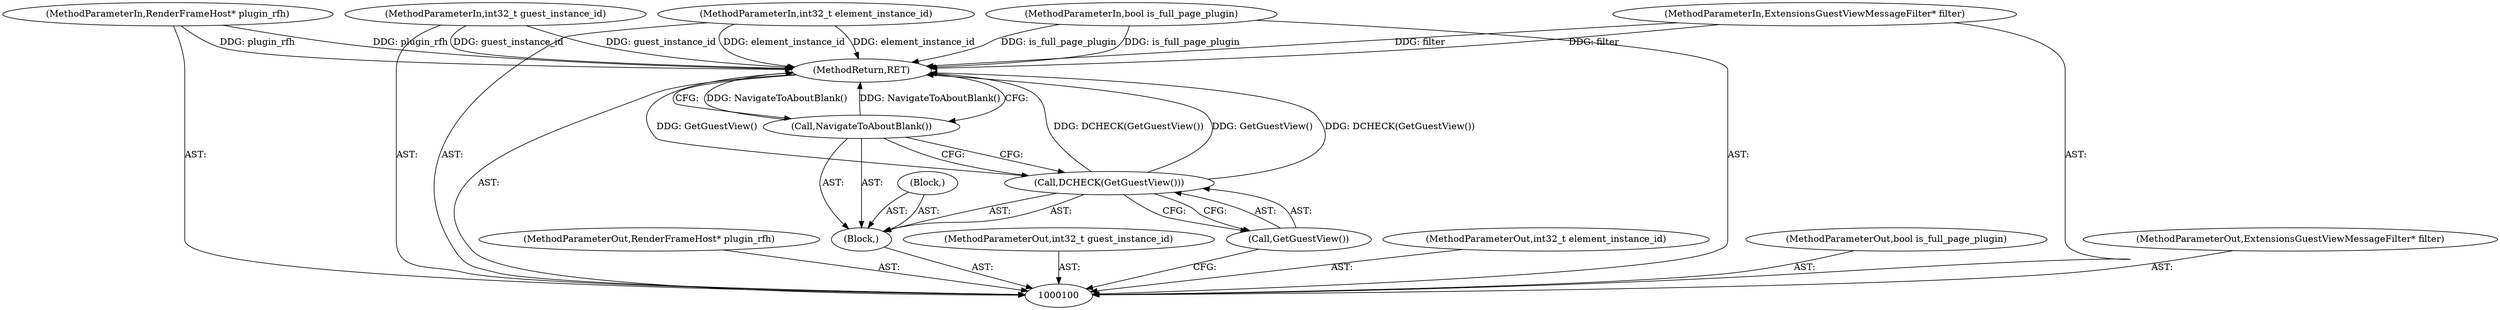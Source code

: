 digraph "1_Chrome_5bb223676defeba9c44a5ce42460c86e24561e73_5" {
"1000111" [label="(MethodReturn,RET)"];
"1000106" [label="(Block,)"];
"1000107" [label="(Call,DCHECK(GetGuestView()))"];
"1000108" [label="(Call,GetGuestView())"];
"1000109" [label="(Call,NavigateToAboutBlank())"];
"1000110" [label="(Block,)"];
"1000101" [label="(MethodParameterIn,RenderFrameHost* plugin_rfh)"];
"1000129" [label="(MethodParameterOut,RenderFrameHost* plugin_rfh)"];
"1000102" [label="(MethodParameterIn,int32_t guest_instance_id)"];
"1000130" [label="(MethodParameterOut,int32_t guest_instance_id)"];
"1000103" [label="(MethodParameterIn,int32_t element_instance_id)"];
"1000131" [label="(MethodParameterOut,int32_t element_instance_id)"];
"1000104" [label="(MethodParameterIn,bool is_full_page_plugin)"];
"1000132" [label="(MethodParameterOut,bool is_full_page_plugin)"];
"1000105" [label="(MethodParameterIn,ExtensionsGuestViewMessageFilter* filter)"];
"1000133" [label="(MethodParameterOut,ExtensionsGuestViewMessageFilter* filter)"];
"1000111" -> "1000100"  [label="AST: "];
"1000111" -> "1000109"  [label="CFG: "];
"1000107" -> "1000111"  [label="DDG: GetGuestView()"];
"1000107" -> "1000111"  [label="DDG: DCHECK(GetGuestView())"];
"1000104" -> "1000111"  [label="DDG: is_full_page_plugin"];
"1000105" -> "1000111"  [label="DDG: filter"];
"1000103" -> "1000111"  [label="DDG: element_instance_id"];
"1000102" -> "1000111"  [label="DDG: guest_instance_id"];
"1000101" -> "1000111"  [label="DDG: plugin_rfh"];
"1000109" -> "1000111"  [label="DDG: NavigateToAboutBlank()"];
"1000106" -> "1000100"  [label="AST: "];
"1000107" -> "1000106"  [label="AST: "];
"1000109" -> "1000106"  [label="AST: "];
"1000110" -> "1000106"  [label="AST: "];
"1000107" -> "1000106"  [label="AST: "];
"1000107" -> "1000108"  [label="CFG: "];
"1000108" -> "1000107"  [label="AST: "];
"1000109" -> "1000107"  [label="CFG: "];
"1000107" -> "1000111"  [label="DDG: GetGuestView()"];
"1000107" -> "1000111"  [label="DDG: DCHECK(GetGuestView())"];
"1000108" -> "1000107"  [label="AST: "];
"1000108" -> "1000100"  [label="CFG: "];
"1000107" -> "1000108"  [label="CFG: "];
"1000109" -> "1000106"  [label="AST: "];
"1000109" -> "1000107"  [label="CFG: "];
"1000111" -> "1000109"  [label="CFG: "];
"1000109" -> "1000111"  [label="DDG: NavigateToAboutBlank()"];
"1000110" -> "1000106"  [label="AST: "];
"1000101" -> "1000100"  [label="AST: "];
"1000101" -> "1000111"  [label="DDG: plugin_rfh"];
"1000129" -> "1000100"  [label="AST: "];
"1000102" -> "1000100"  [label="AST: "];
"1000102" -> "1000111"  [label="DDG: guest_instance_id"];
"1000130" -> "1000100"  [label="AST: "];
"1000103" -> "1000100"  [label="AST: "];
"1000103" -> "1000111"  [label="DDG: element_instance_id"];
"1000131" -> "1000100"  [label="AST: "];
"1000104" -> "1000100"  [label="AST: "];
"1000104" -> "1000111"  [label="DDG: is_full_page_plugin"];
"1000132" -> "1000100"  [label="AST: "];
"1000105" -> "1000100"  [label="AST: "];
"1000105" -> "1000111"  [label="DDG: filter"];
"1000133" -> "1000100"  [label="AST: "];
}

